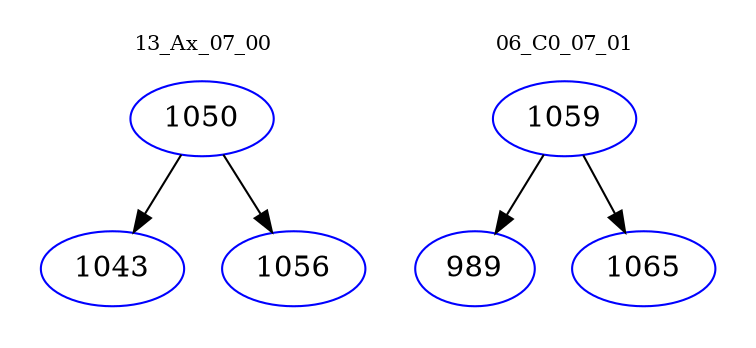 digraph{
subgraph cluster_0 {
color = white
label = "13_Ax_07_00";
fontsize=10;
T0_1050 [label="1050", color="blue"]
T0_1050 -> T0_1043 [color="black"]
T0_1043 [label="1043", color="blue"]
T0_1050 -> T0_1056 [color="black"]
T0_1056 [label="1056", color="blue"]
}
subgraph cluster_1 {
color = white
label = "06_C0_07_01";
fontsize=10;
T1_1059 [label="1059", color="blue"]
T1_1059 -> T1_989 [color="black"]
T1_989 [label="989", color="blue"]
T1_1059 -> T1_1065 [color="black"]
T1_1065 [label="1065", color="blue"]
}
}
